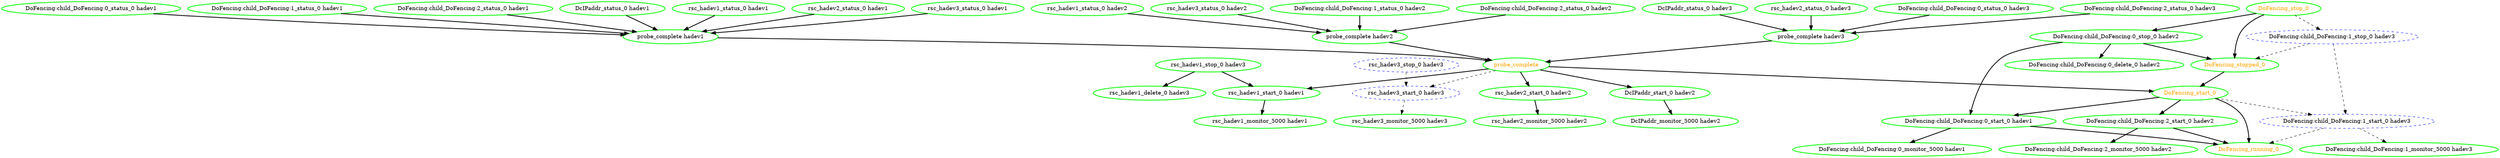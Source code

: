 digraph "g" {
	size = "30,30"
"DoFencing:child_DoFencing:0_monitor_5000 hadev1" [ style=bold color="green" fontcolor="black" ]
"rsc_hadev2_start_0 hadev2" [ style=bold color="green" fontcolor="black" ]
"DcIPaddr_start_0 hadev2" [ style=bold color="green" fontcolor="black" ]
"rsc_hadev1_monitor_5000 hadev1" [ style=bold color="green" fontcolor="black" ]
"DoFencing:child_DoFencing:1_monitor_5000 hadev3" [ style=bold color="green" fontcolor="black" ]
"rsc_hadev3_monitor_5000 hadev3" [ style=bold color="green" fontcolor="black" ]
"probe_complete" [ style=bold color="green" fontcolor="orange" ]
"probe_complete hadev1" [ style=bold color="green" fontcolor="black" ]
"DcIPaddr_status_0 hadev1" [ style=bold color="green" fontcolor="black" ]
"rsc_hadev1_status_0 hadev1" [ style=bold color="green" fontcolor="black" ]
"rsc_hadev2_status_0 hadev1" [ style=bold color="green" fontcolor="black" ]
"rsc_hadev3_status_0 hadev1" [ style=bold color="green" fontcolor="black" ]
"DoFencing:child_DoFencing:0_status_0 hadev1" [ style=bold color="green" fontcolor="black" ]
"DoFencing:child_DoFencing:1_status_0 hadev1" [ style=bold color="green" fontcolor="black" ]
"DoFencing:child_DoFencing:2_status_0 hadev1" [ style=bold color="green" fontcolor="black" ]
"probe_complete hadev2" [ style=bold color="green" fontcolor="black" ]
"rsc_hadev1_status_0 hadev2" [ style=bold color="green" fontcolor="black" ]
"rsc_hadev3_status_0 hadev2" [ style=bold color="green" fontcolor="black" ]
"DoFencing:child_DoFencing:1_status_0 hadev2" [ style=bold color="green" fontcolor="black" ]
"DoFencing:child_DoFencing:2_status_0 hadev2" [ style=bold color="green" fontcolor="black" ]
"probe_complete hadev3" [ style=bold color="green" fontcolor="black" ]
"DcIPaddr_status_0 hadev3" [ style=bold color="green" fontcolor="black" ]
"rsc_hadev2_status_0 hadev3" [ style=bold color="green" fontcolor="black" ]
"DoFencing:child_DoFencing:0_status_0 hadev3" [ style=bold color="green" fontcolor="black" ]
"DoFencing:child_DoFencing:2_status_0 hadev3" [ style=bold color="green" fontcolor="black" ]
"DcIPaddr_monitor_5000 hadev2" [ style=bold color="green" fontcolor="black" ]
"rsc_hadev1_stop_0 hadev3" [ style=bold color="green" fontcolor="black" ]
"rsc_hadev1_start_0 hadev1" [ style=bold color="green" fontcolor="black" ]
"rsc_hadev1_delete_0 hadev3" [ style=bold color="green" fontcolor="black" ]
"rsc_hadev2_monitor_5000 hadev2" [ style=bold color="green" fontcolor="black" ]
"rsc_hadev3_stop_0 hadev3" [ style="dashed" color="blue" fontcolor="black" ]
"rsc_hadev3_start_0 hadev3" [ style="dashed" color="blue" fontcolor="black" ]
"DoFencing:child_DoFencing:0_stop_0 hadev2" [ style=bold color="green" fontcolor="black" ]
"DoFencing:child_DoFencing:0_start_0 hadev1" [ style=bold color="green" fontcolor="black" ]
"DoFencing:child_DoFencing:0_delete_0 hadev2" [ style=bold color="green" fontcolor="black" ]
"DoFencing:child_DoFencing:1_stop_0 hadev3" [ style="dashed" color="blue" fontcolor="black" ]
"DoFencing:child_DoFencing:1_start_0 hadev3" [ style="dashed" color="blue" fontcolor="black" ]
"DoFencing:child_DoFencing:2_start_0 hadev2" [ style=bold color="green" fontcolor="black" ]
"DoFencing:child_DoFencing:2_monitor_5000 hadev2" [ style=bold color="green" fontcolor="black" ]
"DoFencing_start_0" [ style=bold color="green" fontcolor="orange" ]
"DoFencing_running_0" [ style=bold color="green" fontcolor="orange" ]
"DoFencing_stop_0" [ style=bold color="green" fontcolor="orange" ]
"DoFencing_stopped_0" [ style=bold color="green" fontcolor="orange" ]
"DoFencing:child_DoFencing:0_start_0 hadev1" -> "DoFencing:child_DoFencing:0_monitor_5000 hadev1" [ style = bold]
"probe_complete" -> "rsc_hadev2_start_0 hadev2" [ style = bold]
"probe_complete" -> "DcIPaddr_start_0 hadev2" [ style = bold]
"rsc_hadev1_start_0 hadev1" -> "rsc_hadev1_monitor_5000 hadev1" [ style = bold]
"DoFencing:child_DoFencing:1_start_0 hadev3" -> "DoFencing:child_DoFencing:1_monitor_5000 hadev3" [ style = dashed]
"rsc_hadev3_start_0 hadev3" -> "rsc_hadev3_monitor_5000 hadev3" [ style = dashed]
"probe_complete hadev1" -> "probe_complete" [ style = bold]
"probe_complete hadev2" -> "probe_complete" [ style = bold]
"probe_complete hadev3" -> "probe_complete" [ style = bold]
"DcIPaddr_status_0 hadev1" -> "probe_complete hadev1" [ style = bold]
"rsc_hadev1_status_0 hadev1" -> "probe_complete hadev1" [ style = bold]
"rsc_hadev2_status_0 hadev1" -> "probe_complete hadev1" [ style = bold]
"rsc_hadev3_status_0 hadev1" -> "probe_complete hadev1" [ style = bold]
"DoFencing:child_DoFencing:0_status_0 hadev1" -> "probe_complete hadev1" [ style = bold]
"DoFencing:child_DoFencing:1_status_0 hadev1" -> "probe_complete hadev1" [ style = bold]
"DoFencing:child_DoFencing:2_status_0 hadev1" -> "probe_complete hadev1" [ style = bold]
"rsc_hadev1_status_0 hadev2" -> "probe_complete hadev2" [ style = bold]
"rsc_hadev3_status_0 hadev2" -> "probe_complete hadev2" [ style = bold]
"DoFencing:child_DoFencing:1_status_0 hadev2" -> "probe_complete hadev2" [ style = bold]
"DoFencing:child_DoFencing:2_status_0 hadev2" -> "probe_complete hadev2" [ style = bold]
"DcIPaddr_status_0 hadev3" -> "probe_complete hadev3" [ style = bold]
"rsc_hadev2_status_0 hadev3" -> "probe_complete hadev3" [ style = bold]
"DoFencing:child_DoFencing:0_status_0 hadev3" -> "probe_complete hadev3" [ style = bold]
"DoFencing:child_DoFencing:2_status_0 hadev3" -> "probe_complete hadev3" [ style = bold]
"DcIPaddr_start_0 hadev2" -> "DcIPaddr_monitor_5000 hadev2" [ style = bold]
"probe_complete" -> "rsc_hadev1_start_0 hadev1" [ style = bold]
"rsc_hadev1_stop_0 hadev3" -> "rsc_hadev1_start_0 hadev1" [ style = bold]
"rsc_hadev1_stop_0 hadev3" -> "rsc_hadev1_delete_0 hadev3" [ style = bold]
"rsc_hadev2_start_0 hadev2" -> "rsc_hadev2_monitor_5000 hadev2" [ style = bold]
"probe_complete" -> "rsc_hadev3_start_0 hadev3" [ style = dashed]
"rsc_hadev3_stop_0 hadev3" -> "rsc_hadev3_start_0 hadev3" [ style = dashed]
"DoFencing_stop_0" -> "DoFencing:child_DoFencing:0_stop_0 hadev2" [ style = bold]
"DoFencing:child_DoFencing:0_stop_0 hadev2" -> "DoFencing:child_DoFencing:0_start_0 hadev1" [ style = bold]
"DoFencing_start_0" -> "DoFencing:child_DoFencing:0_start_0 hadev1" [ style = bold]
"DoFencing:child_DoFencing:0_stop_0 hadev2" -> "DoFencing:child_DoFencing:0_delete_0 hadev2" [ style = bold]
"DoFencing_stop_0" -> "DoFencing:child_DoFencing:1_stop_0 hadev3" [ style = dashed]
"DoFencing:child_DoFencing:1_stop_0 hadev3" -> "DoFencing:child_DoFencing:1_start_0 hadev3" [ style = dashed]
"DoFencing_start_0" -> "DoFencing:child_DoFencing:1_start_0 hadev3" [ style = dashed]
"DoFencing_start_0" -> "DoFencing:child_DoFencing:2_start_0 hadev2" [ style = bold]
"DoFencing:child_DoFencing:2_start_0 hadev2" -> "DoFencing:child_DoFencing:2_monitor_5000 hadev2" [ style = bold]
"probe_complete" -> "DoFencing_start_0" [ style = bold]
"DoFencing_stopped_0" -> "DoFencing_start_0" [ style = bold]
"DoFencing:child_DoFencing:0_start_0 hadev1" -> "DoFencing_running_0" [ style = bold]
"DoFencing:child_DoFencing:1_start_0 hadev3" -> "DoFencing_running_0" [ style = dashed]
"DoFencing:child_DoFencing:2_start_0 hadev2" -> "DoFencing_running_0" [ style = bold]
"DoFencing_start_0" -> "DoFencing_running_0" [ style = bold]
"DoFencing:child_DoFencing:0_stop_0 hadev2" -> "DoFencing_stopped_0" [ style = bold]
"DoFencing:child_DoFencing:1_stop_0 hadev3" -> "DoFencing_stopped_0" [ style = dashed]
"DoFencing_stop_0" -> "DoFencing_stopped_0" [ style = bold]
}
